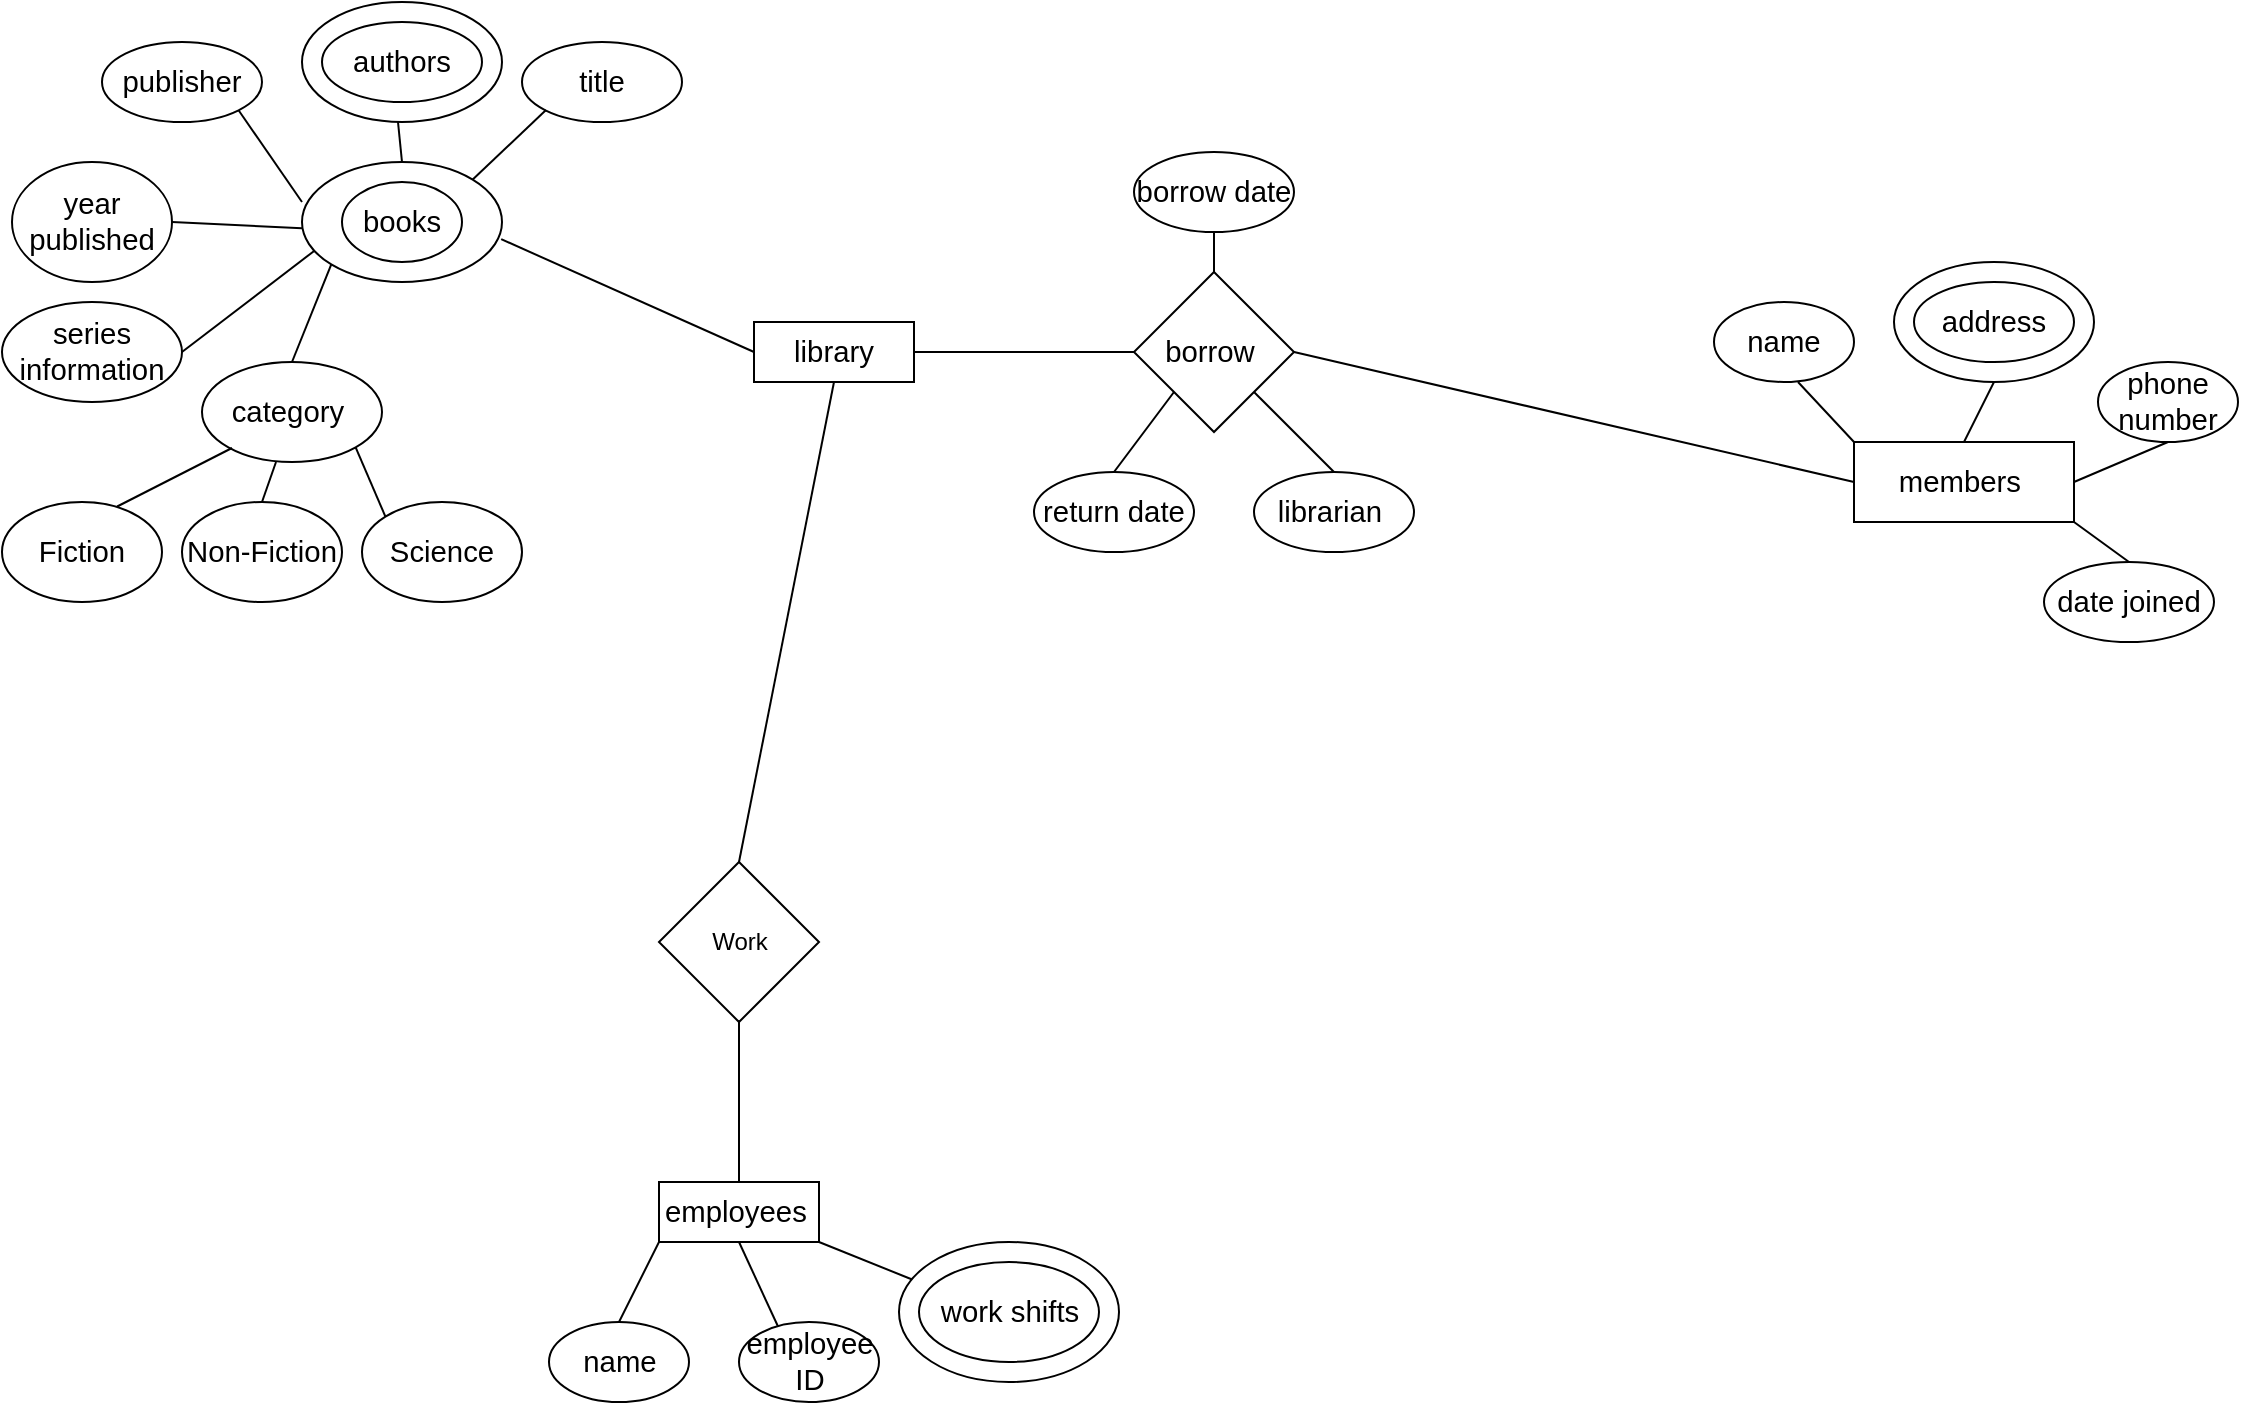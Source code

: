 <mxfile version="25.0.3">
  <diagram name="Page-1" id="oGhhzxB5nDTm9byogRpp">
    <mxGraphModel dx="1500" dy="757" grid="1" gridSize="10" guides="1" tooltips="1" connect="1" arrows="1" fold="1" page="1" pageScale="1" pageWidth="827" pageHeight="1169" math="0" shadow="0">
      <root>
        <mxCell id="0" />
        <mxCell id="1" parent="0" />
        <mxCell id="UyEMsNSbZ2E84zphNSvk-57" value="" style="ellipse;whiteSpace=wrap;html=1;" vertex="1" parent="1">
          <mxGeometry x="174" y="180" width="100" height="60" as="geometry" />
        </mxCell>
        <mxCell id="UyEMsNSbZ2E84zphNSvk-38" value="" style="ellipse;whiteSpace=wrap;html=1;" vertex="1" parent="1">
          <mxGeometry x="472.5" y="720" width="110" height="70" as="geometry" />
        </mxCell>
        <mxCell id="UyEMsNSbZ2E84zphNSvk-27" value="" style="ellipse;whiteSpace=wrap;html=1;" vertex="1" parent="1">
          <mxGeometry x="970" y="230" width="100" height="60" as="geometry" />
        </mxCell>
        <mxCell id="UyEMsNSbZ2E84zphNSvk-15" value="" style="ellipse;whiteSpace=wrap;html=1;" vertex="1" parent="1">
          <mxGeometry x="174" y="100" width="100" height="60" as="geometry" />
        </mxCell>
        <mxCell id="UyEMsNSbZ2E84zphNSvk-2" value="&lt;span style=&quot;font-size:11.0pt;line-height:&lt;br/&gt;115%;font-family:&amp;quot;Arial&amp;quot;,sans-serif;mso-fareast-font-family:Arial;mso-ansi-language:&lt;br/&gt;EN-GB;mso-fareast-language:EN-US;mso-bidi-language:AR-SA&quot; lang=&quot;EN-GB&quot;&gt;title&lt;/span&gt;" style="ellipse;whiteSpace=wrap;html=1;" vertex="1" parent="1">
          <mxGeometry x="284" y="120" width="80" height="40" as="geometry" />
        </mxCell>
        <mxCell id="UyEMsNSbZ2E84zphNSvk-3" value="&lt;span style=&quot;font-size:11.0pt;line-height:&lt;br/&gt;115%;font-family:&amp;quot;Arial&amp;quot;,sans-serif;mso-fareast-font-family:Arial;mso-ansi-language:&lt;br/&gt;EN-GB;mso-fareast-language:EN-US;mso-bidi-language:AR-SA&quot; lang=&quot;EN-GB&quot;&gt;authors&lt;/span&gt;" style="ellipse;whiteSpace=wrap;html=1;" vertex="1" parent="1">
          <mxGeometry x="184" y="110" width="80" height="40" as="geometry" />
        </mxCell>
        <mxCell id="UyEMsNSbZ2E84zphNSvk-4" value="&lt;span style=&quot;font-size:11.0pt;line-height:&lt;br/&gt;115%;font-family:&amp;quot;Arial&amp;quot;,sans-serif;mso-fareast-font-family:Arial;mso-ansi-language:&lt;br/&gt;EN-GB;mso-fareast-language:EN-US;mso-bidi-language:AR-SA&quot; lang=&quot;EN-GB&quot;&gt;publisher&lt;/span&gt;" style="ellipse;whiteSpace=wrap;html=1;" vertex="1" parent="1">
          <mxGeometry x="74" y="120" width="80" height="40" as="geometry" />
        </mxCell>
        <mxCell id="UyEMsNSbZ2E84zphNSvk-5" value="&lt;span style=&quot;font-size:11.0pt;line-height:&lt;br/&gt;115%;font-family:&amp;quot;Arial&amp;quot;,sans-serif;mso-fareast-font-family:Arial;mso-ansi-language:&lt;br/&gt;EN-GB;mso-fareast-language:EN-US;mso-bidi-language:AR-SA&quot; lang=&quot;EN-GB&quot;&gt;year published&lt;/span&gt;" style="ellipse;whiteSpace=wrap;html=1;" vertex="1" parent="1">
          <mxGeometry x="29" y="180" width="80" height="60" as="geometry" />
        </mxCell>
        <mxCell id="UyEMsNSbZ2E84zphNSvk-6" value="&lt;span style=&quot;font-size:11.0pt;line-height:&lt;br/&gt;115%;font-family:&amp;quot;Arial&amp;quot;,sans-serif;mso-fareast-font-family:Arial;mso-ansi-language:&lt;br/&gt;EN-GB;mso-fareast-language:EN-US;mso-bidi-language:AR-SA&quot; lang=&quot;EN-GB&quot;&gt;series information&lt;/span&gt;" style="ellipse;whiteSpace=wrap;html=1;" vertex="1" parent="1">
          <mxGeometry x="24" y="250" width="90" height="50" as="geometry" />
        </mxCell>
        <mxCell id="UyEMsNSbZ2E84zphNSvk-8" value="" style="endArrow=none;html=1;rounded=0;exitX=1;exitY=0.5;exitDx=0;exitDy=0;entryX=0.064;entryY=0.737;entryDx=0;entryDy=0;entryPerimeter=0;" edge="1" parent="1" source="UyEMsNSbZ2E84zphNSvk-6" target="UyEMsNSbZ2E84zphNSvk-57">
          <mxGeometry width="50" height="50" relative="1" as="geometry">
            <mxPoint x="124" y="270" as="sourcePoint" />
            <mxPoint x="174" y="220" as="targetPoint" />
          </mxGeometry>
        </mxCell>
        <mxCell id="UyEMsNSbZ2E84zphNSvk-9" value="" style="endArrow=none;html=1;rounded=0;entryX=0;entryY=0;entryDx=0;entryDy=0;exitX=1;exitY=1;exitDx=0;exitDy=0;" edge="1" parent="1" source="UyEMsNSbZ2E84zphNSvk-4">
          <mxGeometry width="50" height="50" relative="1" as="geometry">
            <mxPoint x="144" y="160" as="sourcePoint" />
            <mxPoint x="174" y="200" as="targetPoint" />
          </mxGeometry>
        </mxCell>
        <mxCell id="UyEMsNSbZ2E84zphNSvk-10" value="" style="endArrow=none;html=1;rounded=0;exitX=1;exitY=0.5;exitDx=0;exitDy=0;" edge="1" parent="1" source="UyEMsNSbZ2E84zphNSvk-5">
          <mxGeometry width="50" height="50" relative="1" as="geometry">
            <mxPoint x="108" y="206" as="sourcePoint" />
            <mxPoint x="174" y="213.095" as="targetPoint" />
          </mxGeometry>
        </mxCell>
        <mxCell id="UyEMsNSbZ2E84zphNSvk-12" value="" style="endArrow=none;html=1;rounded=0;exitX=1;exitY=1;exitDx=0;exitDy=0;entryX=0.5;entryY=0;entryDx=0;entryDy=0;" edge="1" parent="1" target="UyEMsNSbZ2E84zphNSvk-57">
          <mxGeometry width="50" height="50" relative="1" as="geometry">
            <mxPoint x="222" y="160" as="sourcePoint" />
            <mxPoint x="224" y="180" as="targetPoint" />
          </mxGeometry>
        </mxCell>
        <mxCell id="UyEMsNSbZ2E84zphNSvk-13" value="" style="endArrow=none;html=1;rounded=0;entryX=1;entryY=0;entryDx=0;entryDy=0;" edge="1" parent="1" target="UyEMsNSbZ2E84zphNSvk-57">
          <mxGeometry width="50" height="50" relative="1" as="geometry">
            <mxPoint x="296" y="154" as="sourcePoint" />
            <mxPoint x="264" y="190" as="targetPoint" />
          </mxGeometry>
        </mxCell>
        <mxCell id="UyEMsNSbZ2E84zphNSvk-16" value="&lt;span style=&quot;font-size:11.0pt;line-height:&lt;br/&gt;115%;font-family:&amp;quot;Arial&amp;quot;,sans-serif;mso-fareast-font-family:Arial;mso-ansi-language:&lt;br/&gt;EN-GB;mso-fareast-language:EN-US;mso-bidi-language:AR-SA&quot; lang=&quot;EN-GB&quot;&gt;category&amp;nbsp;&lt;/span&gt;" style="ellipse;whiteSpace=wrap;html=1;" vertex="1" parent="1">
          <mxGeometry x="124" y="280" width="90" height="50" as="geometry" />
        </mxCell>
        <mxCell id="UyEMsNSbZ2E84zphNSvk-17" value="" style="endArrow=none;html=1;rounded=0;exitX=0.5;exitY=0;exitDx=0;exitDy=0;entryX=0;entryY=1;entryDx=0;entryDy=0;" edge="1" parent="1" source="UyEMsNSbZ2E84zphNSvk-16" target="UyEMsNSbZ2E84zphNSvk-57">
          <mxGeometry width="50" height="50" relative="1" as="geometry">
            <mxPoint x="158" y="276" as="sourcePoint" />
            <mxPoint x="194" y="230" as="targetPoint" />
          </mxGeometry>
        </mxCell>
        <mxCell id="UyEMsNSbZ2E84zphNSvk-18" value="&lt;span style=&quot;font-size:11.0pt;line-height:&lt;br/&gt;115%;font-family:&amp;quot;Arial&amp;quot;,sans-serif;mso-fareast-font-family:Arial;mso-ansi-language:&lt;br/&gt;EN-GB;mso-fareast-language:EN-US;mso-bidi-language:AR-SA&quot; lang=&quot;EN-GB&quot;&gt;Fiction&lt;/span&gt;" style="ellipse;whiteSpace=wrap;html=1;" vertex="1" parent="1">
          <mxGeometry x="24" y="350" width="80" height="50" as="geometry" />
        </mxCell>
        <mxCell id="UyEMsNSbZ2E84zphNSvk-19" value="&lt;span style=&quot;font-size:11.0pt;line-height:&lt;br/&gt;115%;font-family:&amp;quot;Arial&amp;quot;,sans-serif;mso-fareast-font-family:Arial;mso-ansi-language:&lt;br/&gt;EN-GB;mso-fareast-language:EN-US;mso-bidi-language:AR-SA&quot; lang=&quot;EN-GB&quot;&gt;Science&lt;/span&gt;" style="ellipse;whiteSpace=wrap;html=1;" vertex="1" parent="1">
          <mxGeometry x="204" y="350" width="80" height="50" as="geometry" />
        </mxCell>
        <mxCell id="UyEMsNSbZ2E84zphNSvk-20" value="&lt;span style=&quot;font-size:11.0pt;line-height:&lt;br/&gt;115%;font-family:&amp;quot;Arial&amp;quot;,sans-serif;mso-fareast-font-family:Arial;mso-ansi-language:&lt;br/&gt;EN-GB;mso-fareast-language:EN-US;mso-bidi-language:AR-SA&quot; lang=&quot;EN-GB&quot;&gt;Non-Fiction&lt;/span&gt;" style="ellipse;whiteSpace=wrap;html=1;" vertex="1" parent="1">
          <mxGeometry x="114" y="350" width="80" height="50" as="geometry" />
        </mxCell>
        <mxCell id="UyEMsNSbZ2E84zphNSvk-21" value="&lt;span style=&quot;font-size:11.0pt;line-height:&lt;br/&gt;115%;font-family:&amp;quot;Arial&amp;quot;,sans-serif;mso-fareast-font-family:Arial;mso-ansi-language:&lt;br/&gt;EN-GB;mso-fareast-language:EN-US;mso-bidi-language:AR-SA&quot; lang=&quot;EN-GB&quot;&gt;members&amp;nbsp;&lt;/span&gt;" style="rounded=0;whiteSpace=wrap;html=1;" vertex="1" parent="1">
          <mxGeometry x="950" y="320" width="110" height="40" as="geometry" />
        </mxCell>
        <mxCell id="UyEMsNSbZ2E84zphNSvk-22" value="&lt;span style=&quot;font-size:11.0pt;line-height:&lt;br/&gt;115%;font-family:&amp;quot;Arial&amp;quot;,sans-serif;mso-fareast-font-family:Arial;mso-ansi-language:&lt;br/&gt;EN-GB;mso-fareast-language:EN-US;mso-bidi-language:AR-SA&quot; lang=&quot;EN-GB&quot;&gt;name&lt;/span&gt;" style="ellipse;whiteSpace=wrap;html=1;" vertex="1" parent="1">
          <mxGeometry x="880" y="250" width="70" height="40" as="geometry" />
        </mxCell>
        <mxCell id="UyEMsNSbZ2E84zphNSvk-23" value="" style="endArrow=none;html=1;rounded=0;exitX=0.72;exitY=0.045;exitDx=0;exitDy=0;exitPerimeter=0;" edge="1" parent="1" source="UyEMsNSbZ2E84zphNSvk-18">
          <mxGeometry width="50" height="50" relative="1" as="geometry">
            <mxPoint x="74" y="320" as="sourcePoint" />
            <mxPoint x="139" y="323" as="targetPoint" />
          </mxGeometry>
        </mxCell>
        <mxCell id="UyEMsNSbZ2E84zphNSvk-24" value="" style="endArrow=none;html=1;rounded=0;exitX=0.5;exitY=0;exitDx=0;exitDy=0;" edge="1" parent="1" source="UyEMsNSbZ2E84zphNSvk-20">
          <mxGeometry width="50" height="50" relative="1" as="geometry">
            <mxPoint x="104" y="359" as="sourcePoint" />
            <mxPoint x="161" y="330" as="targetPoint" />
          </mxGeometry>
        </mxCell>
        <mxCell id="UyEMsNSbZ2E84zphNSvk-25" value="" style="endArrow=none;html=1;rounded=0;entryX=0;entryY=0;entryDx=0;entryDy=0;exitX=1;exitY=1;exitDx=0;exitDy=0;" edge="1" parent="1" source="UyEMsNSbZ2E84zphNSvk-16" target="UyEMsNSbZ2E84zphNSvk-19">
          <mxGeometry width="50" height="50" relative="1" as="geometry">
            <mxPoint x="204" y="314" as="sourcePoint" />
            <mxPoint x="254" y="290.5" as="targetPoint" />
          </mxGeometry>
        </mxCell>
        <mxCell id="UyEMsNSbZ2E84zphNSvk-26" value="&lt;span style=&quot;font-size:11.0pt;line-height:&lt;br/&gt;115%;font-family:&amp;quot;Arial&amp;quot;,sans-serif;mso-fareast-font-family:Arial;mso-ansi-language:&lt;br/&gt;EN-GB;mso-fareast-language:EN-US;mso-bidi-language:AR-SA&quot; lang=&quot;EN-GB&quot;&gt;address&lt;/span&gt;" style="ellipse;whiteSpace=wrap;html=1;" vertex="1" parent="1">
          <mxGeometry x="980" y="240" width="80" height="40" as="geometry" />
        </mxCell>
        <mxCell id="UyEMsNSbZ2E84zphNSvk-28" value="&lt;span style=&quot;font-size:11.0pt;line-height:&lt;br/&gt;115%;font-family:&amp;quot;Arial&amp;quot;,sans-serif;mso-fareast-font-family:Arial;mso-ansi-language:&lt;br/&gt;EN-GB;mso-fareast-language:EN-US;mso-bidi-language:AR-SA&quot; lang=&quot;EN-GB&quot;&gt;phone number&lt;/span&gt;" style="ellipse;whiteSpace=wrap;html=1;" vertex="1" parent="1">
          <mxGeometry x="1072" y="280" width="70" height="40" as="geometry" />
        </mxCell>
        <mxCell id="UyEMsNSbZ2E84zphNSvk-29" value="&lt;span style=&quot;font-size:11.0pt;line-height:&lt;br/&gt;115%;font-family:&amp;quot;Arial&amp;quot;,sans-serif;mso-fareast-font-family:Arial;mso-ansi-language:&lt;br/&gt;EN-GB;mso-fareast-language:EN-US;mso-bidi-language:AR-SA&quot; lang=&quot;EN-GB&quot;&gt;date joined&lt;/span&gt;" style="ellipse;whiteSpace=wrap;html=1;" vertex="1" parent="1">
          <mxGeometry x="1045" y="380" width="85" height="40" as="geometry" />
        </mxCell>
        <mxCell id="UyEMsNSbZ2E84zphNSvk-30" value="&lt;span style=&quot;font-size:11.0pt;line-height:&lt;br/&gt;115%;font-family:&amp;quot;Arial&amp;quot;,sans-serif;mso-fareast-font-family:Arial;mso-ansi-language:&lt;br/&gt;EN-GB;mso-fareast-language:EN-US;mso-bidi-language:AR-SA&quot; lang=&quot;EN-GB&quot;&gt;borrow&amp;nbsp;&lt;/span&gt;" style="rhombus;whiteSpace=wrap;html=1;" vertex="1" parent="1">
          <mxGeometry x="590" y="235" width="80" height="80" as="geometry" />
        </mxCell>
        <mxCell id="UyEMsNSbZ2E84zphNSvk-31" value="&lt;span style=&quot;font-size:11.0pt;line-height:&lt;br/&gt;115%;font-family:&amp;quot;Arial&amp;quot;,sans-serif;mso-fareast-font-family:Arial;mso-ansi-language:&lt;br/&gt;EN-GB;mso-fareast-language:EN-US;mso-bidi-language:AR-SA&quot; lang=&quot;EN-GB&quot;&gt;borrow date&lt;/span&gt;" style="ellipse;whiteSpace=wrap;html=1;" vertex="1" parent="1">
          <mxGeometry x="590" y="175" width="80" height="40" as="geometry" />
        </mxCell>
        <mxCell id="UyEMsNSbZ2E84zphNSvk-32" value="&lt;span style=&quot;font-size:11.0pt;line-height:&lt;br/&gt;115%;font-family:&amp;quot;Arial&amp;quot;,sans-serif;mso-fareast-font-family:Arial;mso-ansi-language:&lt;br/&gt;EN-GB;mso-fareast-language:EN-US;mso-bidi-language:AR-SA&quot; lang=&quot;EN-GB&quot;&gt;return date&lt;/span&gt;" style="ellipse;whiteSpace=wrap;html=1;" vertex="1" parent="1">
          <mxGeometry x="540" y="335" width="80" height="40" as="geometry" />
        </mxCell>
        <mxCell id="UyEMsNSbZ2E84zphNSvk-33" value="&lt;span style=&quot;font-size:11.0pt;line-height:&lt;br/&gt;115%;font-family:&amp;quot;Arial&amp;quot;,sans-serif;mso-fareast-font-family:Arial;mso-ansi-language:&lt;br/&gt;EN-GB;mso-fareast-language:EN-US;mso-bidi-language:AR-SA&quot; lang=&quot;EN-GB&quot;&gt;librarian&amp;nbsp;&lt;/span&gt;" style="ellipse;whiteSpace=wrap;html=1;" vertex="1" parent="1">
          <mxGeometry x="650" y="335" width="80" height="40" as="geometry" />
        </mxCell>
        <mxCell id="UyEMsNSbZ2E84zphNSvk-34" value="&lt;span style=&quot;font-size:11.0pt;line-height:&lt;br/&gt;115%;font-family:&amp;quot;Arial&amp;quot;,sans-serif;mso-fareast-font-family:Arial;mso-ansi-language:&lt;br/&gt;EN-GB;mso-fareast-language:EN-US;mso-bidi-language:AR-SA&quot; lang=&quot;EN-GB&quot;&gt;employees&amp;nbsp;&lt;/span&gt;" style="rounded=0;whiteSpace=wrap;html=1;" vertex="1" parent="1">
          <mxGeometry x="352.5" y="690" width="80" height="30" as="geometry" />
        </mxCell>
        <mxCell id="UyEMsNSbZ2E84zphNSvk-35" value="&lt;span style=&quot;font-size:11.0pt;line-height:&lt;br/&gt;115%;font-family:&amp;quot;Arial&amp;quot;,sans-serif;mso-fareast-font-family:Arial;mso-ansi-language:&lt;br/&gt;EN-GB;mso-fareast-language:EN-US;mso-bidi-language:AR-SA&quot; lang=&quot;EN-GB&quot;&gt;name&lt;/span&gt;" style="ellipse;whiteSpace=wrap;html=1;" vertex="1" parent="1">
          <mxGeometry x="297.5" y="760" width="70" height="40" as="geometry" />
        </mxCell>
        <mxCell id="UyEMsNSbZ2E84zphNSvk-36" value="&lt;span style=&quot;font-size:11.0pt;line-height:&lt;br/&gt;115%;font-family:&amp;quot;Arial&amp;quot;,sans-serif;mso-fareast-font-family:Arial;mso-ansi-language:&lt;br/&gt;EN-GB;mso-fareast-language:EN-US;mso-bidi-language:AR-SA&quot; lang=&quot;EN-GB&quot;&gt;employee ID&lt;/span&gt;" style="ellipse;whiteSpace=wrap;html=1;" vertex="1" parent="1">
          <mxGeometry x="392.5" y="760" width="70" height="40" as="geometry" />
        </mxCell>
        <mxCell id="UyEMsNSbZ2E84zphNSvk-37" value="&lt;span style=&quot;font-size:11.0pt;line-height:&lt;br/&gt;115%;font-family:&amp;quot;Arial&amp;quot;,sans-serif;mso-fareast-font-family:Arial;mso-ansi-language:&lt;br/&gt;EN-GB;mso-fareast-language:EN-US;mso-bidi-language:AR-SA&quot; lang=&quot;EN-GB&quot;&gt;work shifts&lt;/span&gt;" style="ellipse;whiteSpace=wrap;html=1;" vertex="1" parent="1">
          <mxGeometry x="482.5" y="730" width="90" height="50" as="geometry" />
        </mxCell>
        <mxCell id="UyEMsNSbZ2E84zphNSvk-39" value="" style="endArrow=none;html=1;rounded=0;entryX=0;entryY=0;entryDx=0;entryDy=0;exitX=0;exitY=1;exitDx=0;exitDy=0;" edge="1" parent="1" target="UyEMsNSbZ2E84zphNSvk-21">
          <mxGeometry width="50" height="50" relative="1" as="geometry">
            <mxPoint x="922" y="290" as="sourcePoint" />
            <mxPoint x="880" y="336" as="targetPoint" />
          </mxGeometry>
        </mxCell>
        <mxCell id="UyEMsNSbZ2E84zphNSvk-40" value="" style="endArrow=none;html=1;rounded=0;entryX=0.5;entryY=0;entryDx=0;entryDy=0;exitX=0.5;exitY=1;exitDx=0;exitDy=0;" edge="1" parent="1" source="UyEMsNSbZ2E84zphNSvk-27" target="UyEMsNSbZ2E84zphNSvk-21">
          <mxGeometry width="50" height="50" relative="1" as="geometry">
            <mxPoint x="932" y="300" as="sourcePoint" />
            <mxPoint x="960" y="330" as="targetPoint" />
          </mxGeometry>
        </mxCell>
        <mxCell id="UyEMsNSbZ2E84zphNSvk-41" value="" style="endArrow=none;html=1;rounded=0;entryX=1;entryY=0.5;entryDx=0;entryDy=0;exitX=0.5;exitY=1;exitDx=0;exitDy=0;" edge="1" parent="1" source="UyEMsNSbZ2E84zphNSvk-28" target="UyEMsNSbZ2E84zphNSvk-21">
          <mxGeometry width="50" height="50" relative="1" as="geometry">
            <mxPoint x="1030" y="300" as="sourcePoint" />
            <mxPoint x="1015" y="330" as="targetPoint" />
          </mxGeometry>
        </mxCell>
        <mxCell id="UyEMsNSbZ2E84zphNSvk-42" value="" style="endArrow=none;html=1;rounded=0;entryX=1;entryY=1;entryDx=0;entryDy=0;exitX=0.5;exitY=0;exitDx=0;exitDy=0;" edge="1" parent="1" source="UyEMsNSbZ2E84zphNSvk-29" target="UyEMsNSbZ2E84zphNSvk-21">
          <mxGeometry width="50" height="50" relative="1" as="geometry">
            <mxPoint x="1117" y="330" as="sourcePoint" />
            <mxPoint x="1070" y="350" as="targetPoint" />
          </mxGeometry>
        </mxCell>
        <mxCell id="UyEMsNSbZ2E84zphNSvk-43" value="" style="endArrow=none;html=1;rounded=0;entryX=0.5;entryY=0;entryDx=0;entryDy=0;exitX=0.5;exitY=1;exitDx=0;exitDy=0;" edge="1" parent="1" source="UyEMsNSbZ2E84zphNSvk-31" target="UyEMsNSbZ2E84zphNSvk-30">
          <mxGeometry width="50" height="50" relative="1" as="geometry">
            <mxPoint x="807" y="235" as="sourcePoint" />
            <mxPoint x="835" y="265" as="targetPoint" />
          </mxGeometry>
        </mxCell>
        <mxCell id="UyEMsNSbZ2E84zphNSvk-44" value="" style="endArrow=none;html=1;rounded=0;entryX=1;entryY=1;entryDx=0;entryDy=0;exitX=0.5;exitY=0;exitDx=0;exitDy=0;" edge="1" parent="1" source="UyEMsNSbZ2E84zphNSvk-33" target="UyEMsNSbZ2E84zphNSvk-30">
          <mxGeometry width="50" height="50" relative="1" as="geometry">
            <mxPoint x="807" y="235" as="sourcePoint" />
            <mxPoint x="835" y="265" as="targetPoint" />
          </mxGeometry>
        </mxCell>
        <mxCell id="UyEMsNSbZ2E84zphNSvk-45" value="" style="endArrow=none;html=1;rounded=0;entryX=0;entryY=1;entryDx=0;entryDy=0;exitX=0.5;exitY=0;exitDx=0;exitDy=0;" edge="1" parent="1" source="UyEMsNSbZ2E84zphNSvk-32" target="UyEMsNSbZ2E84zphNSvk-30">
          <mxGeometry width="50" height="50" relative="1" as="geometry">
            <mxPoint x="700" y="345" as="sourcePoint" />
            <mxPoint x="660" y="305" as="targetPoint" />
          </mxGeometry>
        </mxCell>
        <mxCell id="UyEMsNSbZ2E84zphNSvk-46" value="" style="endArrow=none;html=1;rounded=0;entryX=0;entryY=1;entryDx=0;entryDy=0;exitX=0.5;exitY=0;exitDx=0;exitDy=0;" edge="1" parent="1" source="UyEMsNSbZ2E84zphNSvk-35" target="UyEMsNSbZ2E84zphNSvk-34">
          <mxGeometry width="50" height="50" relative="1" as="geometry">
            <mxPoint x="342.5" y="490" as="sourcePoint" />
            <mxPoint x="372.5" y="450" as="targetPoint" />
          </mxGeometry>
        </mxCell>
        <mxCell id="UyEMsNSbZ2E84zphNSvk-47" value="" style="endArrow=none;html=1;rounded=0;entryX=0.5;entryY=1;entryDx=0;entryDy=0;exitX=0.278;exitY=0.053;exitDx=0;exitDy=0;exitPerimeter=0;" edge="1" parent="1" source="UyEMsNSbZ2E84zphNSvk-36" target="UyEMsNSbZ2E84zphNSvk-34">
          <mxGeometry width="50" height="50" relative="1" as="geometry">
            <mxPoint x="342.5" y="770" as="sourcePoint" />
            <mxPoint x="362.5" y="730" as="targetPoint" />
          </mxGeometry>
        </mxCell>
        <mxCell id="UyEMsNSbZ2E84zphNSvk-49" value="" style="endArrow=none;html=1;rounded=0;entryX=1;entryY=1;entryDx=0;entryDy=0;exitX=0.057;exitY=0.266;exitDx=0;exitDy=0;exitPerimeter=0;" edge="1" parent="1" source="UyEMsNSbZ2E84zphNSvk-38" target="UyEMsNSbZ2E84zphNSvk-34">
          <mxGeometry width="50" height="50" relative="1" as="geometry">
            <mxPoint x="421.5" y="772" as="sourcePoint" />
            <mxPoint x="402.5" y="730" as="targetPoint" />
          </mxGeometry>
        </mxCell>
        <mxCell id="UyEMsNSbZ2E84zphNSvk-50" value="" style="endArrow=none;html=1;rounded=0;entryX=1;entryY=0.5;entryDx=0;entryDy=0;" edge="1" parent="1" source="UyEMsNSbZ2E84zphNSvk-30" target="UyEMsNSbZ2E84zphNSvk-52">
          <mxGeometry width="50" height="50" relative="1" as="geometry">
            <mxPoint x="482" y="219" as="sourcePoint" />
            <mxPoint x="560" y="275" as="targetPoint" />
          </mxGeometry>
        </mxCell>
        <mxCell id="UyEMsNSbZ2E84zphNSvk-51" value="" style="endArrow=none;html=1;rounded=0;entryX=1;entryY=0.5;entryDx=0;entryDy=0;exitX=0;exitY=0.5;exitDx=0;exitDy=0;" edge="1" parent="1" source="UyEMsNSbZ2E84zphNSvk-21" target="UyEMsNSbZ2E84zphNSvk-30">
          <mxGeometry width="50" height="50" relative="1" as="geometry">
            <mxPoint x="635" y="122" as="sourcePoint" />
            <mxPoint x="474" y="118" as="targetPoint" />
          </mxGeometry>
        </mxCell>
        <mxCell id="UyEMsNSbZ2E84zphNSvk-52" value="&lt;span style=&quot;font-size:11.0pt;line-height:&lt;br/&gt;115%;font-family:&amp;quot;Arial&amp;quot;,sans-serif;mso-fareast-font-family:Arial;mso-ansi-language:&lt;br/&gt;EN-GB;mso-fareast-language:EN-US;mso-bidi-language:AR-SA&quot; lang=&quot;EN-GB&quot;&gt;library&lt;/span&gt;" style="rounded=0;whiteSpace=wrap;html=1;" vertex="1" parent="1">
          <mxGeometry x="400" y="260" width="80" height="30" as="geometry" />
        </mxCell>
        <mxCell id="UyEMsNSbZ2E84zphNSvk-54" value="&lt;span style=&quot;font-size:11.0pt;line-height:&lt;br/&gt;115%;font-family:&amp;quot;Arial&amp;quot;,sans-serif;mso-fareast-font-family:Arial;mso-ansi-language:&lt;br/&gt;EN-GB;mso-fareast-language:EN-US;mso-bidi-language:AR-SA&quot; lang=&quot;EN-GB&quot;&gt;books&lt;/span&gt;" style="ellipse;whiteSpace=wrap;html=1;" vertex="1" parent="1">
          <mxGeometry x="194" y="190" width="60" height="40" as="geometry" />
        </mxCell>
        <mxCell id="UyEMsNSbZ2E84zphNSvk-58" value="" style="endArrow=none;html=1;rounded=0;exitX=0.996;exitY=0.643;exitDx=0;exitDy=0;exitPerimeter=0;entryX=0;entryY=0.5;entryDx=0;entryDy=0;" edge="1" parent="1" source="UyEMsNSbZ2E84zphNSvk-57" target="UyEMsNSbZ2E84zphNSvk-52">
          <mxGeometry width="50" height="50" relative="1" as="geometry">
            <mxPoint x="284" y="210" as="sourcePoint" />
            <mxPoint x="414" y="375" as="targetPoint" />
          </mxGeometry>
        </mxCell>
        <mxCell id="UyEMsNSbZ2E84zphNSvk-60" value="Work" style="rhombus;whiteSpace=wrap;html=1;" vertex="1" parent="1">
          <mxGeometry x="352.5" y="530" width="80" height="80" as="geometry" />
        </mxCell>
        <mxCell id="UyEMsNSbZ2E84zphNSvk-61" value="" style="endArrow=none;html=1;rounded=0;exitX=0.5;exitY=0;exitDx=0;exitDy=0;entryX=0.5;entryY=1;entryDx=0;entryDy=0;" edge="1" parent="1" source="UyEMsNSbZ2E84zphNSvk-60" target="UyEMsNSbZ2E84zphNSvk-52">
          <mxGeometry width="50" height="50" relative="1" as="geometry">
            <mxPoint x="165" y="190" as="sourcePoint" />
            <mxPoint x="185" y="141" as="targetPoint" />
          </mxGeometry>
        </mxCell>
        <mxCell id="UyEMsNSbZ2E84zphNSvk-62" value="" style="endArrow=none;html=1;rounded=0;exitX=0.5;exitY=0;exitDx=0;exitDy=0;entryX=0.5;entryY=1;entryDx=0;entryDy=0;" edge="1" parent="1" source="UyEMsNSbZ2E84zphNSvk-34">
          <mxGeometry width="50" height="50" relative="1" as="geometry">
            <mxPoint x="387.5" y="775" as="sourcePoint" />
            <mxPoint x="392.5" y="610" as="targetPoint" />
          </mxGeometry>
        </mxCell>
      </root>
    </mxGraphModel>
  </diagram>
</mxfile>
